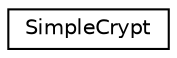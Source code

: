 digraph "Representación gráfica de la clase"
{
  edge [fontname="Helvetica",fontsize="10",labelfontname="Helvetica",labelfontsize="10"];
  node [fontname="Helvetica",fontsize="10",shape=record];
  rankdir="LR";
  Node1 [label="SimpleCrypt",height=0.2,width=0.4,color="black", fillcolor="white", style="filled",URL="$class_simple_crypt.html",tooltip="Simple encryption and decryption of strings and byte arrays. "];
}
